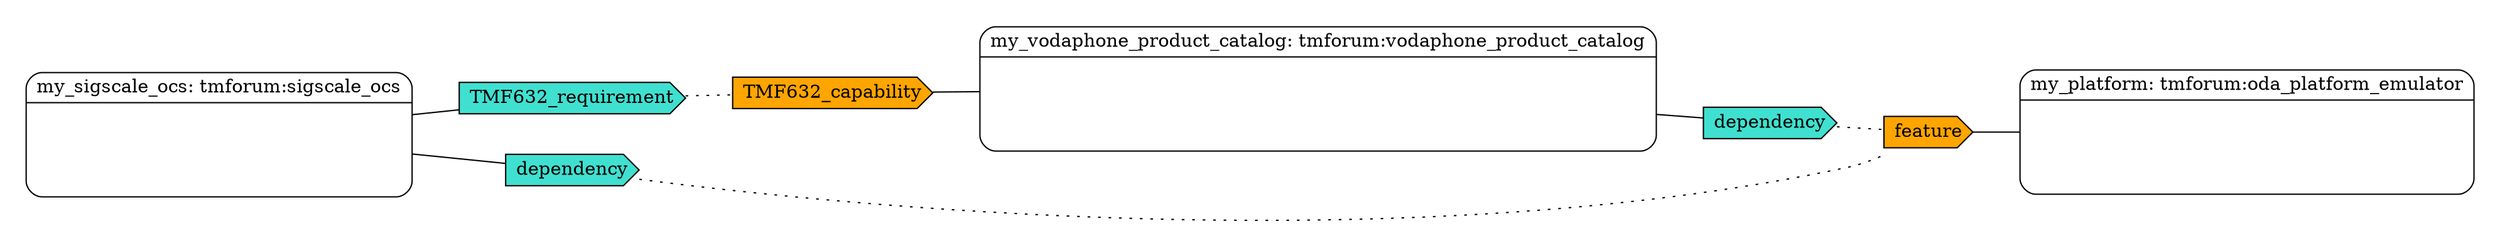graph ToscaDiagram {
  rankdir="LR"
    subgraph clustermy_platform {
      color=white
      label=""
      my_platform[label="my_platform: tmforum:oda_platform_emulator|\l\l\l\l" shape=record style=rounded]
      my_platform_capability_feature[label="feature" shape=cds style=filled fillcolor=orange]
      my_platform_capability_feature -- my_platform
    }
    subgraph clustermy_sigscale_ocs {
      color=white
      label=""
      my_sigscale_ocs[label="my_sigscale_ocs: tmforum:sigscale_ocs|\l\l\l\l" shape=record style=rounded]
      my_sigscale_ocs_requirement_dependency[label="dependency" shape=cds style=filled fillcolor=turquoise]
      my_sigscale_ocs -- my_sigscale_ocs_requirement_dependency
      my_sigscale_ocs_requirement_TMF632_requirement[label="TMF632_requirement" shape=cds style=filled fillcolor=turquoise]
      my_sigscale_ocs -- my_sigscale_ocs_requirement_TMF632_requirement
    }
    subgraph clustermy_vodaphone_product_catalog {
      color=white
      label=""
      my_vodaphone_product_catalog[label="my_vodaphone_product_catalog: tmforum:vodaphone_product_catalog|\l\l\l\l" shape=record style=rounded]
      my_vodaphone_product_catalog_capability_TMF632_capability[label="TMF632_capability" shape=cds style=filled fillcolor=orange]
      my_vodaphone_product_catalog_capability_TMF632_capability -- my_vodaphone_product_catalog
      my_vodaphone_product_catalog_requirement_dependency[label="dependency" shape=cds style=filled fillcolor=turquoise]
      my_vodaphone_product_catalog -- my_vodaphone_product_catalog_requirement_dependency
    }
    my_sigscale_ocs_requirement_dependency -- my_platform_capability_feature[style=dotted]
    my_sigscale_ocs_requirement_TMF632_requirement -- my_vodaphone_product_catalog_capability_TMF632_capability[style=dotted]
    my_vodaphone_product_catalog_requirement_dependency -- my_platform_capability_feature[style=dotted]
}
